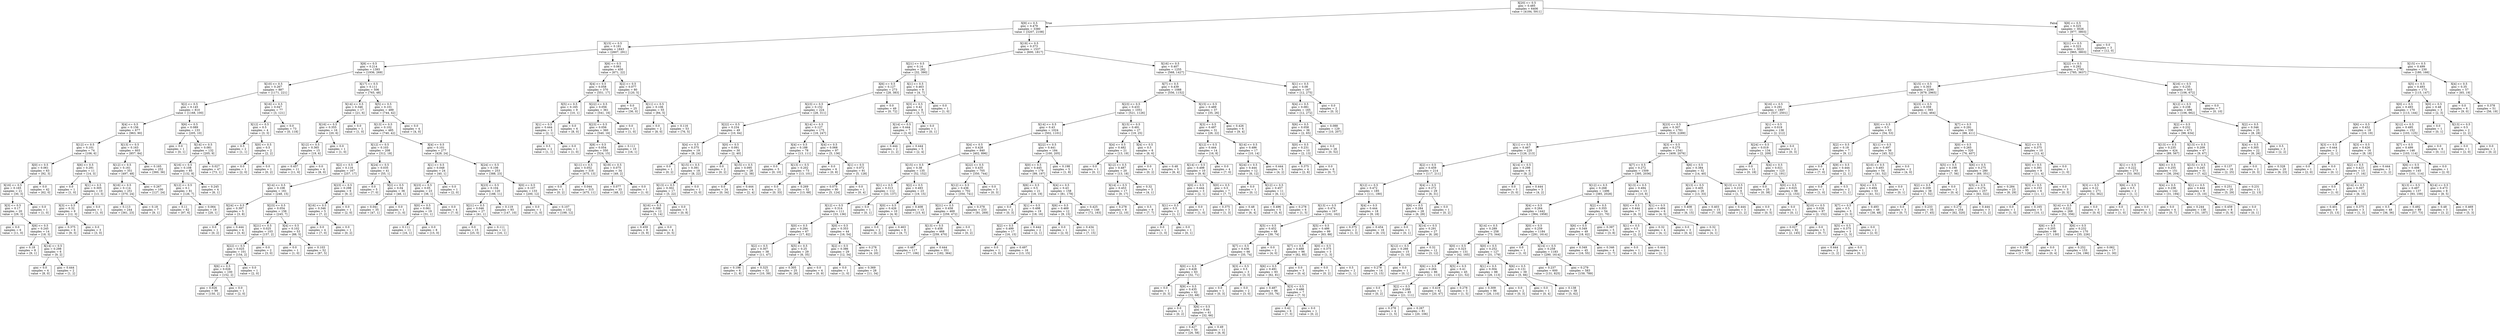 digraph Tree {
node [shape=box] ;
0 [label="X[20] <= 0.5\ngini = 0.485\nsamples = 6406\nvalue = [4184, 5911]"] ;
1 [label="X[9] <= 0.5\ngini = 0.479\nsamples = 3380\nvalue = [3207, 2108]"] ;
0 -> 1 [labeldistance=2.5, labelangle=45, headlabel="True"] ;
2 [label="X[15] <= 0.5\ngini = 0.181\nsamples = 1843\nvalue = [2607, 291]"] ;
1 -> 2 ;
3 [label="X[8] <= 0.5\ngini = 0.214\nsamples = 1393\nvalue = [1936, 269]"] ;
2 -> 3 ;
4 [label="X[10] <= 0.5\ngini = 0.267\nsamples = 887\nvalue = [1171, 221]"] ;
3 -> 4 ;
5 [label="X[2] <= 0.5\ngini = 0.145\nsamples = 810\nvalue = [1168, 100]"] ;
4 -> 5 ;
6 [label="X[4] <= 0.5\ngini = 0.156\nsamples = 677\nvalue = [963, 90]"] ;
5 -> 6 ;
7 [label="X[12] <= 0.5\ngini = 0.101\nsamples = 74\nvalue = [106, 6]"] ;
6 -> 7 ;
8 [label="X[0] <= 0.5\ngini = 0.061\nsamples = 63\nvalue = [92, 3]"] ;
7 -> 8 ;
9 [label="X[16] <= 0.5\ngini = 0.165\nsamples = 21\nvalue = [30, 3]"] ;
8 -> 9 ;
10 [label="X[3] <= 0.5\ngini = 0.17\nsamples = 20\nvalue = [29, 3]"] ;
9 -> 10 ;
11 [label="gini = 0.0\nsamples = 6\nvalue = [11, 0]"] ;
10 -> 11 ;
12 [label="X[6] <= 0.5\ngini = 0.245\nsamples = 14\nvalue = [18, 3]"] ;
10 -> 12 ;
13 [label="gini = 0.18\nsamples = 8\nvalue = [9, 1]"] ;
12 -> 13 ;
14 [label="X[14] <= 0.5\ngini = 0.298\nsamples = 6\nvalue = [9, 2]"] ;
12 -> 14 ;
15 [label="gini = 0.0\nsamples = 4\nvalue = [8, 0]"] ;
14 -> 15 ;
16 [label="gini = 0.444\nsamples = 2\nvalue = [1, 2]"] ;
14 -> 16 ;
17 [label="gini = 0.0\nsamples = 1\nvalue = [1, 0]"] ;
9 -> 17 ;
18 [label="gini = 0.0\nsamples = 42\nvalue = [62, 0]"] ;
8 -> 18 ;
19 [label="X[6] <= 0.5\ngini = 0.291\nsamples = 11\nvalue = [14, 3]"] ;
7 -> 19 ;
20 [label="gini = 0.0\nsamples = 1\nvalue = [1, 0]"] ;
19 -> 20 ;
21 [label="X[1] <= 0.5\ngini = 0.305\nsamples = 10\nvalue = [13, 3]"] ;
19 -> 21 ;
22 [label="X[3] <= 0.5\ngini = 0.32\nsamples = 9\nvalue = [12, 3]"] ;
21 -> 22 ;
23 [label="gini = 0.375\nsamples = 6\nvalue = [9, 3]"] ;
22 -> 23 ;
24 [label="gini = 0.0\nsamples = 3\nvalue = [3, 0]"] ;
22 -> 24 ;
25 [label="gini = 0.0\nsamples = 1\nvalue = [1, 0]"] ;
21 -> 25 ;
26 [label="X[13] <= 0.5\ngini = 0.163\nsamples = 603\nvalue = [857, 84]"] ;
6 -> 26 ;
27 [label="X[12] <= 0.5\ngini = 0.161\nsamples = 351\nvalue = [497, 48]"] ;
26 -> 27 ;
28 [label="X[16] <= 0.5\ngini = 0.114\nsamples = 251\nvalue = [370, 24]"] ;
27 -> 28 ;
29 [label="gini = 0.113\nsamples = 244\nvalue = [361, 23]"] ;
28 -> 29 ;
30 [label="gini = 0.18\nsamples = 7\nvalue = [9, 1]"] ;
28 -> 30 ;
31 [label="gini = 0.267\nsamples = 100\nvalue = [127, 24]"] ;
27 -> 31 ;
32 [label="gini = 0.165\nsamples = 252\nvalue = [360, 36]"] ;
26 -> 32 ;
33 [label="X[6] <= 0.5\ngini = 0.089\nsamples = 133\nvalue = [205, 10]"] ;
5 -> 33 ;
34 [label="gini = 0.0\nsamples = 1\nvalue = [0, 1]"] ;
33 -> 34 ;
35 [label="X[14] <= 0.5\ngini = 0.081\nsamples = 132\nvalue = [205, 9]"] ;
33 -> 35 ;
36 [label="X[16] <= 0.5\ngini = 0.108\nsamples = 85\nvalue = [132, 8]"] ;
35 -> 36 ;
37 [label="X[12] <= 0.5\ngini = 0.1\nsamples = 81\nvalue = [126, 7]"] ;
36 -> 37 ;
38 [label="gini = 0.11\nsamples = 62\nvalue = [97, 6]"] ;
37 -> 38 ;
39 [label="gini = 0.064\nsamples = 19\nvalue = [29, 1]"] ;
37 -> 39 ;
40 [label="gini = 0.245\nsamples = 4\nvalue = [6, 1]"] ;
36 -> 40 ;
41 [label="gini = 0.027\nsamples = 47\nvalue = [73, 1]"] ;
35 -> 41 ;
42 [label="X[16] <= 0.5\ngini = 0.047\nsamples = 77\nvalue = [3, 121]"] ;
4 -> 42 ;
43 [label="X[12] <= 0.5\ngini = 0.5\nsamples = 4\nvalue = [3, 3]"] ;
42 -> 43 ;
44 [label="gini = 0.5\nsamples = 2\nvalue = [1, 1]"] ;
43 -> 44 ;
45 [label="X[0] <= 0.5\ngini = 0.5\nsamples = 2\nvalue = [2, 2]"] ;
43 -> 45 ;
46 [label="gini = 0.0\nsamples = 1\nvalue = [2, 0]"] ;
45 -> 46 ;
47 [label="gini = 0.0\nsamples = 1\nvalue = [0, 2]"] ;
45 -> 47 ;
48 [label="gini = 0.0\nsamples = 73\nvalue = [0, 118]"] ;
42 -> 48 ;
49 [label="X[17] <= 0.5\ngini = 0.111\nsamples = 506\nvalue = [765, 48]"] ;
3 -> 49 ;
50 [label="X[14] <= 0.5\ngini = 0.346\nsamples = 17\nvalue = [21, 6]"] ;
49 -> 50 ;
51 [label="X[16] <= 0.5\ngini = 0.355\nsamples = 16\nvalue = [20, 6]"] ;
50 -> 51 ;
52 [label="X[12] <= 0.5\ngini = 0.365\nsamples = 15\nvalue = [19, 6]"] ;
51 -> 52 ;
53 [label="gini = 0.457\nsamples = 11\nvalue = [11, 6]"] ;
52 -> 53 ;
54 [label="gini = 0.0\nsamples = 4\nvalue = [8, 0]"] ;
52 -> 54 ;
55 [label="gini = 0.0\nsamples = 1\nvalue = [1, 0]"] ;
51 -> 55 ;
56 [label="gini = 0.0\nsamples = 1\nvalue = [1, 0]"] ;
50 -> 56 ;
57 [label="X[5] <= 0.5\ngini = 0.101\nsamples = 489\nvalue = [744, 42]"] ;
49 -> 57 ;
58 [label="X[13] <= 0.5\ngini = 0.102\nsamples = 485\nvalue = [740, 42]"] ;
57 -> 58 ;
59 [label="X[12] <= 0.5\ngini = 0.103\nsamples = 208\nvalue = [312, 18]"] ;
58 -> 59 ;
60 [label="X[2] <= 0.5\ngini = 0.116\nsamples = 167\nvalue = [257, 17]"] ;
59 -> 60 ;
61 [label="X[14] <= 0.5\ngini = 0.108\nsamples = 161\nvalue = [248, 15]"] ;
60 -> 61 ;
62 [label="X[24] <= 0.5\ngini = 0.397\nsamples = 5\nvalue = [3, 8]"] ;
61 -> 62 ;
63 [label="gini = 0.0\nsamples = 1\nvalue = [0, 2]"] ;
62 -> 63 ;
64 [label="gini = 0.444\nsamples = 4\nvalue = [3, 6]"] ;
62 -> 64 ;
65 [label="X[23] <= 0.5\ngini = 0.054\nsamples = 156\nvalue = [245, 7]"] ;
61 -> 65 ;
66 [label="X[21] <= 0.5\ngini = 0.025\nsamples = 103\nvalue = [157, 2]"] ;
65 -> 66 ;
67 [label="X[22] <= 0.5\ngini = 0.025\nsamples = 101\nvalue = [154, 2]"] ;
66 -> 67 ;
68 [label="X[6] <= 0.5\ngini = 0.026\nsamples = 100\nvalue = [152, 2]"] ;
67 -> 68 ;
69 [label="gini = 0.026\nsamples = 99\nvalue = [150, 2]"] ;
68 -> 69 ;
70 [label="gini = 0.0\nsamples = 1\nvalue = [2, 0]"] ;
68 -> 70 ;
71 [label="gini = 0.0\nsamples = 1\nvalue = [2, 0]"] ;
67 -> 71 ;
72 [label="gini = 0.0\nsamples = 2\nvalue = [3, 0]"] ;
66 -> 72 ;
73 [label="X[4] <= 0.5\ngini = 0.102\nsamples = 53\nvalue = [88, 5]"] ;
65 -> 73 ;
74 [label="gini = 0.0\nsamples = 1\nvalue = [1, 0]"] ;
73 -> 74 ;
75 [label="gini = 0.103\nsamples = 52\nvalue = [87, 5]"] ;
73 -> 75 ;
76 [label="X[23] <= 0.5\ngini = 0.298\nsamples = 6\nvalue = [9, 2]"] ;
60 -> 76 ;
77 [label="X[16] <= 0.5\ngini = 0.346\nsamples = 5\nvalue = [7, 2]"] ;
76 -> 77 ;
78 [label="gini = 0.0\nsamples = 4\nvalue = [7, 0]"] ;
77 -> 78 ;
79 [label="gini = 0.0\nsamples = 1\nvalue = [0, 2]"] ;
77 -> 79 ;
80 [label="gini = 0.0\nsamples = 1\nvalue = [2, 0]"] ;
76 -> 80 ;
81 [label="X[24] <= 0.5\ngini = 0.035\nsamples = 41\nvalue = [55, 1]"] ;
59 -> 81 ;
82 [label="gini = 0.0\nsamples = 5\nvalue = [7, 0]"] ;
81 -> 82 ;
83 [label="X[2] <= 0.5\ngini = 0.04\nsamples = 36\nvalue = [48, 1]"] ;
81 -> 83 ;
84 [label="gini = 0.041\nsamples = 35\nvalue = [47, 1]"] ;
83 -> 84 ;
85 [label="gini = 0.0\nsamples = 1\nvalue = [1, 0]"] ;
83 -> 85 ;
86 [label="X[4] <= 0.5\ngini = 0.101\nsamples = 277\nvalue = [428, 24]"] ;
58 -> 86 ;
87 [label="X[1] <= 0.5\ngini = 0.048\nsamples = 24\nvalue = [40, 1]"] ;
86 -> 87 ;
88 [label="X[23] <= 0.5\ngini = 0.05\nsamples = 23\nvalue = [38, 1]"] ;
87 -> 88 ;
89 [label="X[0] <= 0.5\ngini = 0.061\nsamples = 19\nvalue = [31, 1]"] ;
88 -> 89 ;
90 [label="gini = 0.111\nsamples = 11\nvalue = [16, 1]"] ;
89 -> 90 ;
91 [label="gini = 0.0\nsamples = 8\nvalue = [15, 0]"] ;
89 -> 91 ;
92 [label="gini = 0.0\nsamples = 4\nvalue = [7, 0]"] ;
88 -> 92 ;
93 [label="gini = 0.0\nsamples = 1\nvalue = [2, 0]"] ;
87 -> 93 ;
94 [label="X[24] <= 0.5\ngini = 0.106\nsamples = 253\nvalue = [388, 23]"] ;
86 -> 94 ;
95 [label="X[23] <= 0.5\ngini = 0.104\nsamples = 120\nvalue = [188, 11]"] ;
94 -> 95 ;
96 [label="X[21] <= 0.5\ngini = 0.046\nsamples = 27\nvalue = [41, 1]"] ;
95 -> 96 ;
97 [label="gini = 0.0\nsamples = 15\nvalue = [25, 0]"] ;
96 -> 97 ;
98 [label="gini = 0.111\nsamples = 12\nvalue = [16, 1]"] ;
96 -> 98 ;
99 [label="gini = 0.119\nsamples = 93\nvalue = [147, 10]"] ;
95 -> 99 ;
100 [label="X[0] <= 0.5\ngini = 0.107\nsamples = 133\nvalue = [200, 12]"] ;
94 -> 100 ;
101 [label="gini = 0.0\nsamples = 1\nvalue = [1, 0]"] ;
100 -> 101 ;
102 [label="gini = 0.107\nsamples = 132\nvalue = [199, 12]"] ;
100 -> 102 ;
103 [label="gini = 0.0\nsamples = 4\nvalue = [4, 0]"] ;
57 -> 103 ;
104 [label="X[6] <= 0.5\ngini = 0.061\nsamples = 450\nvalue = [671, 22]"] ;
2 -> 104 ;
105 [label="X[4] <= 0.5\ngini = 0.058\nsamples = 370\nvalue = [551, 17]"] ;
104 -> 105 ;
106 [label="X[5] <= 0.5\ngini = 0.165\nsamples = 9\nvalue = [10, 1]"] ;
105 -> 106 ;
107 [label="X[1] <= 0.5\ngini = 0.444\nsamples = 3\nvalue = [2, 1]"] ;
106 -> 107 ;
108 [label="gini = 0.5\nsamples = 2\nvalue = [1, 1]"] ;
107 -> 108 ;
109 [label="gini = 0.0\nsamples = 1\nvalue = [1, 0]"] ;
107 -> 109 ;
110 [label="gini = 0.0\nsamples = 6\nvalue = [8, 0]"] ;
106 -> 110 ;
111 [label="X[22] <= 0.5\ngini = 0.056\nsamples = 361\nvalue = [541, 16]"] ;
105 -> 111 ;
112 [label="X[23] <= 0.5\ngini = 0.056\nsamples = 360\nvalue = [540, 16]"] ;
111 -> 112 ;
113 [label="X[8] <= 0.5\ngini = 0.054\nsamples = 350\nvalue = [524, 15]"] ;
112 -> 113 ;
114 [label="X[11] <= 0.5\ngini = 0.052\nsamples = 316\nvalue = [475, 13]"] ;
113 -> 114 ;
115 [label="gini = 0.0\nsamples = 1\nvalue = [0, 2]"] ;
114 -> 115 ;
116 [label="gini = 0.044\nsamples = 315\nvalue = [475, 11]"] ;
114 -> 116 ;
117 [label="X[19] <= 0.5\ngini = 0.075\nsamples = 34\nvalue = [49, 2]"] ;
113 -> 117 ;
118 [label="gini = 0.077\nsamples = 33\nvalue = [48, 2]"] ;
117 -> 118 ;
119 [label="gini = 0.0\nsamples = 1\nvalue = [1, 0]"] ;
117 -> 119 ;
120 [label="gini = 0.111\nsamples = 10\nvalue = [16, 1]"] ;
112 -> 120 ;
121 [label="gini = 0.0\nsamples = 1\nvalue = [1, 0]"] ;
111 -> 121 ;
122 [label="X[2] <= 0.5\ngini = 0.077\nsamples = 80\nvalue = [120, 5]"] ;
104 -> 122 ;
123 [label="gini = 0.0\nsamples = 25\nvalue = [36, 0]"] ;
122 -> 123 ;
124 [label="X[11] <= 0.5\ngini = 0.106\nsamples = 55\nvalue = [84, 5]"] ;
122 -> 124 ;
125 [label="gini = 0.0\nsamples = 2\nvalue = [8, 0]"] ;
124 -> 125 ;
126 [label="gini = 0.116\nsamples = 53\nvalue = [76, 5]"] ;
124 -> 126 ;
127 [label="X[19] <= 0.5\ngini = 0.373\nsamples = 1537\nvalue = [600, 1817]"] ;
1 -> 127 ;
128 [label="X[21] <= 0.5\ngini = 0.14\nsamples = 282\nvalue = [32, 390]"] ;
127 -> 128 ;
129 [label="X[6] <= 0.5\ngini = 0.127\nsamples = 273\nvalue = [28, 383]"] ;
128 -> 129 ;
130 [label="X[23] <= 0.5\ngini = 0.152\nsamples = 224\nvalue = [28, 311]"] ;
129 -> 130 ;
131 [label="X[22] <= 0.5\ngini = 0.234\nsamples = 49\nvalue = [10, 64]"] ;
130 -> 131 ;
132 [label="X[4] <= 0.5\ngini = 0.375\nsamples = 19\nvalue = [8, 24]"] ;
131 -> 132 ;
133 [label="gini = 0.0\nsamples = 1\nvalue = [0, 2]"] ;
132 -> 133 ;
134 [label="X[15] <= 0.5\ngini = 0.391\nsamples = 18\nvalue = [8, 22]"] ;
132 -> 134 ;
135 [label="X[13] <= 0.5\ngini = 0.302\nsamples = 17\nvalue = [5, 22]"] ;
134 -> 135 ;
136 [label="X[16] <= 0.5\ngini = 0.388\nsamples = 12\nvalue = [5, 14]"] ;
135 -> 136 ;
137 [label="gini = 0.459\nsamples = 8\nvalue = [5, 9]"] ;
136 -> 137 ;
138 [label="gini = 0.0\nsamples = 4\nvalue = [0, 5]"] ;
136 -> 138 ;
139 [label="gini = 0.0\nsamples = 5\nvalue = [0, 8]"] ;
135 -> 139 ;
140 [label="gini = 0.0\nsamples = 1\nvalue = [3, 0]"] ;
134 -> 140 ;
141 [label="X[0] <= 0.5\ngini = 0.091\nsamples = 30\nvalue = [2, 40]"] ;
131 -> 141 ;
142 [label="gini = 0.0\nsamples = 2\nvalue = [0, 2]"] ;
141 -> 142 ;
143 [label="X[15] <= 0.5\ngini = 0.095\nsamples = 28\nvalue = [2, 38]"] ;
141 -> 143 ;
144 [label="gini = 0.0\nsamples = 24\nvalue = [0, 34]"] ;
143 -> 144 ;
145 [label="gini = 0.444\nsamples = 4\nvalue = [2, 4]"] ;
143 -> 145 ;
146 [label="X[14] <= 0.5\ngini = 0.127\nsamples = 175\nvalue = [18, 247]"] ;
130 -> 146 ;
147 [label="X[4] <= 0.5\ngini = 0.188\nsamples = 78\nvalue = [13, 111]"] ;
146 -> 147 ;
148 [label="gini = 0.0\nsamples = 5\nvalue = [0, 10]"] ;
147 -> 148 ;
149 [label="X[13] <= 0.5\ngini = 0.202\nsamples = 73\nvalue = [13, 101]"] ;
147 -> 149 ;
150 [label="gini = 0.0\nsamples = 21\nvalue = [0, 33]"] ;
149 -> 150 ;
151 [label="gini = 0.269\nsamples = 52\nvalue = [13, 68]"] ;
149 -> 151 ;
152 [label="X[4] <= 0.5\ngini = 0.068\nsamples = 97\nvalue = [5, 136]"] ;
146 -> 152 ;
153 [label="gini = 0.0\nsamples = 6\nvalue = [0, 8]"] ;
152 -> 153 ;
154 [label="X[1] <= 0.5\ngini = 0.072\nsamples = 91\nvalue = [5, 128]"] ;
152 -> 154 ;
155 [label="gini = 0.075\nsamples = 90\nvalue = [5, 124]"] ;
154 -> 155 ;
156 [label="gini = 0.0\nsamples = 1\nvalue = [0, 4]"] ;
154 -> 156 ;
157 [label="gini = 0.0\nsamples = 49\nvalue = [0, 72]"] ;
129 -> 157 ;
158 [label="X[1] <= 0.5\ngini = 0.463\nsamples = 9\nvalue = [4, 7]"] ;
128 -> 158 ;
159 [label="X[3] <= 0.5\ngini = 0.42\nsamples = 8\nvalue = [3, 7]"] ;
158 -> 159 ;
160 [label="X[14] <= 0.5\ngini = 0.444\nsamples = 7\nvalue = [3, 6]"] ;
159 -> 160 ;
161 [label="gini = 0.444\nsamples = 2\nvalue = [1, 2]"] ;
160 -> 161 ;
162 [label="gini = 0.444\nsamples = 5\nvalue = [2, 4]"] ;
160 -> 162 ;
163 [label="gini = 0.0\nsamples = 1\nvalue = [0, 1]"] ;
159 -> 163 ;
164 [label="gini = 0.0\nsamples = 1\nvalue = [1, 0]"] ;
158 -> 164 ;
165 [label="X[16] <= 0.5\ngini = 0.407\nsamples = 1255\nvalue = [568, 1427]"] ;
127 -> 165 ;
166 [label="X[7] <= 0.5\ngini = 0.439\nsamples = 1088\nvalue = [556, 1152]"] ;
165 -> 166 ;
167 [label="X[23] <= 0.5\ngini = 0.433\nsamples = 1051\nvalue = [521, 1126]"] ;
166 -> 167 ;
168 [label="X[14] <= 0.5\ngini = 0.43\nsamples = 1024\nvalue = [502, 1101]"] ;
167 -> 168 ;
169 [label="X[4] <= 0.5\ngini = 0.428\nsamples = 840\nvalue = [402, 896]"] ;
168 -> 169 ;
170 [label="X[15] <= 0.5\ngini = 0.38\nsamples = 135\nvalue = [52, 152]"] ;
169 -> 170 ;
171 [label="X[1] <= 0.5\ngini = 0.313\nsamples = 112\nvalue = [33, 137]"] ;
170 -> 171 ;
172 [label="X[12] <= 0.5\ngini = 0.314\nsamples = 111\nvalue = [33, 136]"] ;
171 -> 172 ;
173 [label="X[0] <= 0.5\ngini = 0.284\nsamples = 67\nvalue = [17, 82]"] ;
172 -> 173 ;
174 [label="X[2] <= 0.5\ngini = 0.307\nsamples = 38\nvalue = [11, 47]"] ;
173 -> 174 ;
175 [label="gini = 0.198\nsamples = 6\nvalue = [1, 8]"] ;
174 -> 175 ;
176 [label="gini = 0.325\nsamples = 32\nvalue = [10, 39]"] ;
174 -> 176 ;
177 [label="X[5] <= 0.5\ngini = 0.25\nsamples = 29\nvalue = [6, 35]"] ;
173 -> 177 ;
178 [label="gini = 0.305\nsamples = 25\nvalue = [6, 26]"] ;
177 -> 178 ;
179 [label="gini = 0.0\nsamples = 4\nvalue = [0, 9]"] ;
177 -> 179 ;
180 [label="X[0] <= 0.5\ngini = 0.353\nsamples = 44\nvalue = [16, 54]"] ;
172 -> 180 ;
181 [label="X[2] <= 0.5\ngini = 0.386\nsamples = 29\nvalue = [12, 34]"] ;
180 -> 181 ;
182 [label="gini = 0.0\nsamples = 1\nvalue = [1, 0]"] ;
181 -> 182 ;
183 [label="gini = 0.369\nsamples = 28\nvalue = [11, 34]"] ;
181 -> 183 ;
184 [label="gini = 0.278\nsamples = 15\nvalue = [4, 20]"] ;
180 -> 184 ;
185 [label="gini = 0.0\nsamples = 1\nvalue = [0, 1]"] ;
171 -> 185 ;
186 [label="X[2] <= 0.5\ngini = 0.493\nsamples = 23\nvalue = [19, 15]"] ;
170 -> 186 ;
187 [label="X[0] <= 0.5\ngini = 0.426\nsamples = 10\nvalue = [4, 9]"] ;
186 -> 187 ;
188 [label="gini = 0.0\nsamples = 2\nvalue = [0, 2]"] ;
187 -> 188 ;
189 [label="gini = 0.463\nsamples = 8\nvalue = [4, 7]"] ;
187 -> 189 ;
190 [label="gini = 0.408\nsamples = 13\nvalue = [15, 6]"] ;
186 -> 190 ;
191 [label="X[22] <= 0.5\ngini = 0.435\nsamples = 705\nvalue = [350, 744]"] ;
169 -> 191 ;
192 [label="X[12] <= 0.5\ngini = 0.436\nsamples = 702\nvalue = [350, 741]"] ;
191 -> 192 ;
193 [label="X[21] <= 0.5\ngini = 0.458\nsamples = 469\nvalue = [259, 472]"] ;
192 -> 193 ;
194 [label="X[13] <= 0.5\ngini = 0.458\nsamples = 468\nvalue = [259, 470]"] ;
193 -> 194 ;
195 [label="gini = 0.487\nsamples = 117\nvalue = [77, 106]"] ;
194 -> 195 ;
196 [label="gini = 0.444\nsamples = 351\nvalue = [182, 364]"] ;
194 -> 196 ;
197 [label="gini = 0.0\nsamples = 1\nvalue = [0, 2]"] ;
193 -> 197 ;
198 [label="gini = 0.378\nsamples = 233\nvalue = [91, 269]"] ;
192 -> 198 ;
199 [label="gini = 0.0\nsamples = 3\nvalue = [0, 3]"] ;
191 -> 199 ;
200 [label="X[22] <= 0.5\ngini = 0.441\nsamples = 184\nvalue = [100, 205]"] ;
168 -> 200 ;
201 [label="X[0] <= 0.5\ngini = 0.445\nsamples = 179\nvalue = [99, 197]"] ;
200 -> 201 ;
202 [label="X[6] <= 0.5\ngini = 0.5\nsamples = 21\nvalue = [18, 19]"] ;
201 -> 202 ;
203 [label="gini = 0.0\nsamples = 2\nvalue = [0, 3]"] ;
202 -> 203 ;
204 [label="X[1] <= 0.5\ngini = 0.498\nsamples = 19\nvalue = [18, 16]"] ;
202 -> 204 ;
205 [label="X[2] <= 0.5\ngini = 0.499\nsamples = 17\nvalue = [16, 15]"] ;
204 -> 205 ;
206 [label="gini = 0.0\nsamples = 1\nvalue = [3, 0]"] ;
205 -> 206 ;
207 [label="gini = 0.497\nsamples = 16\nvalue = [13, 15]"] ;
205 -> 207 ;
208 [label="gini = 0.444\nsamples = 2\nvalue = [2, 1]"] ;
204 -> 208 ;
209 [label="X[4] <= 0.5\ngini = 0.43\nsamples = 158\nvalue = [81, 178]"] ;
201 -> 209 ;
210 [label="X[6] <= 0.5\ngini = 0.469\nsamples = 12\nvalue = [9, 15]"] ;
209 -> 210 ;
211 [label="gini = 0.0\nsamples = 1\nvalue = [2, 0]"] ;
210 -> 211 ;
212 [label="gini = 0.434\nsamples = 11\nvalue = [7, 15]"] ;
210 -> 212 ;
213 [label="gini = 0.425\nsamples = 146\nvalue = [72, 163]"] ;
209 -> 213 ;
214 [label="gini = 0.198\nsamples = 5\nvalue = [1, 8]"] ;
200 -> 214 ;
215 [label="X[15] <= 0.5\ngini = 0.491\nsamples = 27\nvalue = [19, 25]"] ;
167 -> 215 ;
216 [label="X[4] <= 0.5\ngini = 0.482\nsamples = 21\nvalue = [13, 19]"] ;
215 -> 216 ;
217 [label="gini = 0.0\nsamples = 1\nvalue = [0, 1]"] ;
216 -> 217 ;
218 [label="X[12] <= 0.5\ngini = 0.487\nsamples = 20\nvalue = [13, 18]"] ;
216 -> 218 ;
219 [label="X[14] <= 0.5\ngini = 0.453\nsamples = 17\nvalue = [9, 17]"] ;
218 -> 219 ;
220 [label="gini = 0.278\nsamples = 8\nvalue = [2, 10]"] ;
219 -> 220 ;
221 [label="gini = 0.5\nsamples = 9\nvalue = [7, 7]"] ;
219 -> 221 ;
222 [label="gini = 0.32\nsamples = 3\nvalue = [4, 1]"] ;
218 -> 222 ;
223 [label="X[4] <= 0.5\ngini = 0.5\nsamples = 6\nvalue = [6, 6]"] ;
215 -> 223 ;
224 [label="gini = 0.0\nsamples = 1\nvalue = [0, 2]"] ;
223 -> 224 ;
225 [label="gini = 0.48\nsamples = 5\nvalue = [6, 4]"] ;
223 -> 225 ;
226 [label="X[15] <= 0.5\ngini = 0.489\nsamples = 37\nvalue = [35, 26]"] ;
166 -> 226 ;
227 [label="X[3] <= 0.5\ngini = 0.497\nsamples = 31\nvalue = [26, 22]"] ;
226 -> 227 ;
228 [label="X[12] <= 0.5\ngini = 0.444\nsamples = 14\nvalue = [16, 8]"] ;
227 -> 228 ;
229 [label="X[14] <= 0.5\ngini = 0.498\nsamples = 10\nvalue = [9, 8]"] ;
228 -> 229 ;
230 [label="X[0] <= 0.5\ngini = 0.444\nsamples = 3\nvalue = [2, 1]"] ;
229 -> 230 ;
231 [label="X[1] <= 0.5\ngini = 0.5\nsamples = 2\nvalue = [1, 1]"] ;
230 -> 231 ;
232 [label="gini = 0.0\nsamples = 1\nvalue = [1, 0]"] ;
231 -> 232 ;
233 [label="gini = 0.0\nsamples = 1\nvalue = [0, 1]"] ;
231 -> 233 ;
234 [label="gini = 0.0\nsamples = 1\nvalue = [1, 0]"] ;
230 -> 234 ;
235 [label="X[0] <= 0.5\ngini = 0.5\nsamples = 7\nvalue = [7, 7]"] ;
229 -> 235 ;
236 [label="gini = 0.375\nsamples = 3\nvalue = [1, 3]"] ;
235 -> 236 ;
237 [label="gini = 0.48\nsamples = 4\nvalue = [6, 4]"] ;
235 -> 237 ;
238 [label="gini = 0.0\nsamples = 4\nvalue = [7, 0]"] ;
228 -> 238 ;
239 [label="X[14] <= 0.5\ngini = 0.486\nsamples = 17\nvalue = [10, 14]"] ;
227 -> 239 ;
240 [label="X[24] <= 0.5\ngini = 0.444\nsamples = 12\nvalue = [6, 12]"] ;
239 -> 240 ;
241 [label="gini = 0.0\nsamples = 1\nvalue = [0, 1]"] ;
240 -> 241 ;
242 [label="X[12] <= 0.5\ngini = 0.457\nsamples = 11\nvalue = [6, 11]"] ;
240 -> 242 ;
243 [label="gini = 0.496\nsamples = 5\nvalue = [5, 6]"] ;
242 -> 243 ;
244 [label="gini = 0.278\nsamples = 6\nvalue = [1, 5]"] ;
242 -> 244 ;
245 [label="gini = 0.444\nsamples = 5\nvalue = [4, 2]"] ;
239 -> 245 ;
246 [label="gini = 0.426\nsamples = 6\nvalue = [9, 4]"] ;
226 -> 246 ;
247 [label="X[1] <= 0.5\ngini = 0.08\nsamples = 167\nvalue = [12, 275]"] ;
165 -> 247 ;
248 [label="X[4] <= 0.5\ngini = 0.081\nsamples = 165\nvalue = [12, 272]"] ;
247 -> 248 ;
249 [label="X[6] <= 0.5\ngini = 0.058\nsamples = 36\nvalue = [2, 65]"] ;
248 -> 249 ;
250 [label="X[0] <= 0.5\ngini = 0.231\nsamples = 10\nvalue = [2, 13]"] ;
249 -> 250 ;
251 [label="gini = 0.375\nsamples = 4\nvalue = [2, 6]"] ;
250 -> 251 ;
252 [label="gini = 0.0\nsamples = 6\nvalue = [0, 7]"] ;
250 -> 252 ;
253 [label="gini = 0.0\nsamples = 26\nvalue = [0, 52]"] ;
249 -> 253 ;
254 [label="gini = 0.088\nsamples = 129\nvalue = [10, 207]"] ;
248 -> 254 ;
255 [label="gini = 0.0\nsamples = 2\nvalue = [0, 3]"] ;
247 -> 255 ;
256 [label="X[8] <= 0.5\ngini = 0.325\nsamples = 3026\nvalue = [977, 3803]"] ;
0 -> 256 [labeldistance=2.5, labelangle=-45, headlabel="False"] ;
257 [label="X[21] <= 0.5\ngini = 0.323\nsamples = 3023\nvalue = [965, 3803]"] ;
256 -> 257 ;
258 [label="X[22] <= 0.5\ngini = 0.292\nsamples = 2793\nvalue = [785, 3637]"] ;
257 -> 258 ;
259 [label="X[15] <= 0.5\ngini = 0.303\nsamples = 2290\nvalue = [679, 2965]"] ;
258 -> 259 ;
260 [label="X[16] <= 0.5\ngini = 0.291\nsamples = 1897\nvalue = [537, 2501]"] ;
259 -> 260 ;
261 [label="X[23] <= 0.5\ngini = 0.307\nsamples = 1761\nvalue = [535, 2289]"] ;
260 -> 261 ;
262 [label="X[11] <= 0.5\ngini = 0.467\nsamples = 220\nvalue = [126, 213]"] ;
261 -> 262 ;
263 [label="X[2] <= 0.5\ngini = 0.459\nsamples = 214\nvalue = [117, 211]"] ;
262 -> 263 ;
264 [label="X[12] <= 0.5\ngini = 0.472\nsamples = 185\nvalue = [111, 180]"] ;
263 -> 264 ;
265 [label="X[13] <= 0.5\ngini = 0.474\nsamples = 167\nvalue = [102, 162]"] ;
264 -> 265 ;
266 [label="X[5] <= 0.5\ngini = 0.452\nsamples = 68\nvalue = [39, 74]"] ;
265 -> 266 ;
267 [label="X[7] <= 0.5\ngini = 0.436\nsamples = 66\nvalue = [35, 74]"] ;
266 -> 267 ;
268 [label="X[0] <= 0.5\ngini = 0.428\nsamples = 63\nvalue = [32, 71]"] ;
267 -> 268 ;
269 [label="gini = 0.0\nsamples = 1\nvalue = [0, 3]"] ;
268 -> 269 ;
270 [label="X[9] <= 0.5\ngini = 0.435\nsamples = 62\nvalue = [32, 68]"] ;
268 -> 270 ;
271 [label="gini = 0.0\nsamples = 1\nvalue = [0, 2]"] ;
270 -> 271 ;
272 [label="X[6] <= 0.5\ngini = 0.44\nsamples = 61\nvalue = [32, 66]"] ;
270 -> 272 ;
273 [label="gini = 0.427\nsamples = 50\nvalue = [26, 58]"] ;
272 -> 273 ;
274 [label="gini = 0.49\nsamples = 11\nvalue = [6, 8]"] ;
272 -> 274 ;
275 [label="X[3] <= 0.5\ngini = 0.5\nsamples = 3\nvalue = [3, 3]"] ;
267 -> 275 ;
276 [label="gini = 0.0\nsamples = 1\nvalue = [0, 3]"] ;
275 -> 276 ;
277 [label="gini = 0.0\nsamples = 2\nvalue = [3, 0]"] ;
275 -> 277 ;
278 [label="gini = 0.0\nsamples = 2\nvalue = [4, 0]"] ;
266 -> 278 ;
279 [label="X[5] <= 0.5\ngini = 0.486\nsamples = 99\nvalue = [63, 88]"] ;
265 -> 279 ;
280 [label="X[7] <= 0.5\ngini = 0.488\nsamples = 96\nvalue = [62, 85]"] ;
279 -> 280 ;
281 [label="X[6] <= 0.5\ngini = 0.491\nsamples = 93\nvalue = [62, 81]"] ;
280 -> 281 ;
282 [label="gini = 0.487\nsamples = 86\nvalue = [55, 76]"] ;
281 -> 282 ;
283 [label="X[3] <= 0.5\ngini = 0.486\nsamples = 7\nvalue = [7, 5]"] ;
281 -> 283 ;
284 [label="gini = 0.42\nsamples = 6\nvalue = [7, 3]"] ;
283 -> 284 ;
285 [label="gini = 0.0\nsamples = 1\nvalue = [0, 2]"] ;
283 -> 285 ;
286 [label="gini = 0.0\nsamples = 3\nvalue = [0, 4]"] ;
280 -> 286 ;
287 [label="X[0] <= 0.5\ngini = 0.375\nsamples = 3\nvalue = [1, 3]"] ;
279 -> 287 ;
288 [label="gini = 0.0\nsamples = 1\nvalue = [0, 2]"] ;
287 -> 288 ;
289 [label="gini = 0.5\nsamples = 2\nvalue = [1, 1]"] ;
287 -> 289 ;
290 [label="X[4] <= 0.5\ngini = 0.444\nsamples = 18\nvalue = [9, 18]"] ;
264 -> 290 ;
291 [label="gini = 0.375\nsamples = 2\nvalue = [1, 3]"] ;
290 -> 291 ;
292 [label="gini = 0.454\nsamples = 16\nvalue = [8, 15]"] ;
290 -> 292 ;
293 [label="X[4] <= 0.5\ngini = 0.272\nsamples = 29\nvalue = [6, 31]"] ;
263 -> 293 ;
294 [label="X[6] <= 0.5\ngini = 0.284\nsamples = 28\nvalue = [6, 29]"] ;
293 -> 294 ;
295 [label="gini = 0.0\nsamples = 1\nvalue = [0, 1]"] ;
294 -> 295 ;
296 [label="X[14] <= 0.5\ngini = 0.291\nsamples = 27\nvalue = [6, 28]"] ;
294 -> 296 ;
297 [label="X[12] <= 0.5\ngini = 0.266\nsamples = 15\nvalue = [3, 16]"] ;
296 -> 297 ;
298 [label="gini = 0.278\nsamples = 14\nvalue = [3, 15]"] ;
297 -> 298 ;
299 [label="gini = 0.0\nsamples = 1\nvalue = [0, 1]"] ;
297 -> 299 ;
300 [label="gini = 0.32\nsamples = 12\nvalue = [3, 12]"] ;
296 -> 300 ;
301 [label="gini = 0.0\nsamples = 1\nvalue = [0, 2]"] ;
293 -> 301 ;
302 [label="X[14] <= 0.5\ngini = 0.298\nsamples = 6\nvalue = [9, 2]"] ;
262 -> 302 ;
303 [label="gini = 0.0\nsamples = 3\nvalue = [5, 0]"] ;
302 -> 303 ;
304 [label="gini = 0.444\nsamples = 3\nvalue = [4, 2]"] ;
302 -> 304 ;
305 [label="X[3] <= 0.5\ngini = 0.275\nsamples = 1541\nvalue = [409, 2076]"] ;
261 -> 305 ;
306 [label="X[7] <= 0.5\ngini = 0.272\nsamples = 1509\nvalue = [395, 2036]"] ;
305 -> 306 ;
307 [label="X[12] <= 0.5\ngini = 0.268\nsamples = 1496\nvalue = [385, 2028]"] ;
306 -> 307 ;
308 [label="X[4] <= 0.5\ngini = 0.264\nsamples = 1442\nvalue = [364, 1958]"] ;
307 -> 308 ;
309 [label="X[14] <= 0.5\ngini = 0.289\nsamples = 258\nvalue = [73, 344]"] ;
308 -> 309 ;
310 [label="X[0] <= 0.5\ngini = 0.323\nsamples = 131\nvalue = [42, 165]"] ;
309 -> 310 ;
311 [label="X[6] <= 0.5\ngini = 0.264\nsamples = 86\nvalue = [21, 113]"] ;
310 -> 311 ;
312 [label="gini = 0.0\nsamples = 1\nvalue = [0, 2]"] ;
311 -> 312 ;
313 [label="X[2] <= 0.5\ngini = 0.268\nsamples = 85\nvalue = [21, 111]"] ;
311 -> 313 ;
314 [label="gini = 0.278\nsamples = 4\nvalue = [1, 5]"] ;
313 -> 314 ;
315 [label="gini = 0.267\nsamples = 81\nvalue = [20, 106]"] ;
313 -> 315 ;
316 [label="X[5] <= 0.5\ngini = 0.41\nsamples = 45\nvalue = [21, 52]"] ;
310 -> 316 ;
317 [label="gini = 0.419\nsamples = 42\nvalue = [20, 47]"] ;
316 -> 317 ;
318 [label="gini = 0.278\nsamples = 3\nvalue = [1, 5]"] ;
316 -> 318 ;
319 [label="X[0] <= 0.5\ngini = 0.252\nsamples = 127\nvalue = [31, 179]"] ;
309 -> 319 ;
320 [label="X[1] <= 0.5\ngini = 0.304\nsamples = 88\nvalue = [26, 113]"] ;
319 -> 320 ;
321 [label="gini = 0.309\nsamples = 86\nvalue = [26, 110]"] ;
320 -> 321 ;
322 [label="gini = 0.0\nsamples = 2\nvalue = [0, 3]"] ;
320 -> 322 ;
323 [label="X[6] <= 0.5\ngini = 0.131\nsamples = 39\nvalue = [5, 66]"] ;
319 -> 323 ;
324 [label="gini = 0.0\nsamples = 1\nvalue = [0, 4]"] ;
323 -> 324 ;
325 [label="gini = 0.138\nsamples = 38\nvalue = [5, 62]"] ;
323 -> 325 ;
326 [label="X[0] <= 0.5\ngini = 0.259\nsamples = 1184\nvalue = [291, 1614]"] ;
308 -> 326 ;
327 [label="gini = 0.0\nsamples = 1\nvalue = [1, 0]"] ;
326 -> 327 ;
328 [label="X[14] <= 0.5\ngini = 0.258\nsamples = 1183\nvalue = [290, 1614]"] ;
326 -> 328 ;
329 [label="gini = 0.237\nsamples = 600\nvalue = [131, 825]"] ;
328 -> 329 ;
330 [label="gini = 0.279\nsamples = 583\nvalue = [159, 789]"] ;
328 -> 330 ;
331 [label="X[2] <= 0.5\ngini = 0.355\nsamples = 54\nvalue = [21, 70]"] ;
307 -> 331 ;
332 [label="X[6] <= 0.5\ngini = 0.349\nsamples = 49\nvalue = [18, 62]"] ;
331 -> 332 ;
333 [label="gini = 0.349\nsamples = 45\nvalue = [16, 55]"] ;
332 -> 333 ;
334 [label="gini = 0.346\nsamples = 4\nvalue = [2, 7]"] ;
332 -> 334 ;
335 [label="gini = 0.397\nsamples = 5\nvalue = [3, 8]"] ;
331 -> 335 ;
336 [label="X[13] <= 0.5\ngini = 0.494\nsamples = 13\nvalue = [10, 8]"] ;
306 -> 336 ;
337 [label="X[0] <= 0.5\ngini = 0.444\nsamples = 7\nvalue = [6, 3]"] ;
336 -> 337 ;
338 [label="X[1] <= 0.5\ngini = 0.5\nsamples = 3\nvalue = [2, 2]"] ;
337 -> 338 ;
339 [label="gini = 0.0\nsamples = 1\nvalue = [0, 1]"] ;
338 -> 339 ;
340 [label="gini = 0.444\nsamples = 2\nvalue = [2, 1]"] ;
338 -> 340 ;
341 [label="gini = 0.32\nsamples = 4\nvalue = [4, 1]"] ;
337 -> 341 ;
342 [label="X[1] <= 0.5\ngini = 0.494\nsamples = 6\nvalue = [4, 5]"] ;
336 -> 342 ;
343 [label="gini = 0.0\nsamples = 3\nvalue = [0, 4]"] ;
342 -> 343 ;
344 [label="gini = 0.32\nsamples = 3\nvalue = [4, 1]"] ;
342 -> 344 ;
345 [label="X[6] <= 0.5\ngini = 0.384\nsamples = 32\nvalue = [14, 40]"] ;
305 -> 345 ;
346 [label="X[13] <= 0.5\ngini = 0.405\nsamples = 26\nvalue = [13, 33]"] ;
345 -> 346 ;
347 [label="gini = 0.408\nsamples = 11\nvalue = [6, 15]"] ;
346 -> 347 ;
348 [label="gini = 0.403\nsamples = 15\nvalue = [7, 18]"] ;
346 -> 348 ;
349 [label="X[13] <= 0.5\ngini = 0.219\nsamples = 6\nvalue = [1, 7]"] ;
345 -> 349 ;
350 [label="gini = 0.444\nsamples = 3\nvalue = [1, 2]"] ;
349 -> 350 ;
351 [label="gini = 0.0\nsamples = 3\nvalue = [0, 5]"] ;
349 -> 351 ;
352 [label="X[1] <= 0.5\ngini = 0.019\nsamples = 136\nvalue = [2, 212]"] ;
260 -> 352 ;
353 [label="X[24] <= 0.5\ngini = 0.019\nsamples = 134\nvalue = [2, 209]"] ;
352 -> 353 ;
354 [label="gini = 0.0\nsamples = 11\nvalue = [0, 18]"] ;
353 -> 354 ;
355 [label="X[4] <= 0.5\ngini = 0.021\nsamples = 123\nvalue = [2, 191]"] ;
353 -> 355 ;
356 [label="gini = 0.0\nsamples = 25\nvalue = [0, 38]"] ;
355 -> 356 ;
357 [label="X[0] <= 0.5\ngini = 0.025\nsamples = 98\nvalue = [2, 153]"] ;
355 -> 357 ;
358 [label="gini = 0.0\nsamples = 1\nvalue = [0, 1]"] ;
357 -> 358 ;
359 [label="X[10] <= 0.5\ngini = 0.026\nsamples = 97\nvalue = [2, 152]"] ;
357 -> 359 ;
360 [label="gini = 0.027\nsamples = 92\nvalue = [2, 145]"] ;
359 -> 360 ;
361 [label="gini = 0.0\nsamples = 5\nvalue = [0, 7]"] ;
359 -> 361 ;
362 [label="gini = 0.0\nsamples = 2\nvalue = [0, 3]"] ;
352 -> 362 ;
363 [label="X[23] <= 0.5\ngini = 0.359\nsamples = 393\nvalue = [142, 464]"] ;
259 -> 363 ;
364 [label="X[0] <= 0.5\ngini = 0.5\nsamples = 63\nvalue = [54, 53]"] ;
363 -> 364 ;
365 [label="X[2] <= 0.5\ngini = 0.18\nsamples = 7\nvalue = [9, 1]"] ;
364 -> 365 ;
366 [label="gini = 0.0\nsamples = 4\nvalue = [7, 0]"] ;
365 -> 366 ;
367 [label="X[9] <= 0.5\ngini = 0.444\nsamples = 3\nvalue = [2, 1]"] ;
365 -> 367 ;
368 [label="gini = 0.0\nsamples = 1\nvalue = [1, 0]"] ;
367 -> 368 ;
369 [label="gini = 0.5\nsamples = 2\nvalue = [1, 1]"] ;
367 -> 369 ;
370 [label="X[11] <= 0.5\ngini = 0.497\nsamples = 56\nvalue = [45, 52]"] ;
364 -> 370 ;
371 [label="X[10] <= 0.5\ngini = 0.493\nsamples = 54\nvalue = [41, 52]"] ;
370 -> 371 ;
372 [label="X[4] <= 0.5\ngini = 0.494\nsamples = 53\nvalue = [41, 51]"] ;
371 -> 372 ;
373 [label="X[7] <= 0.5\ngini = 0.5\nsamples = 5\nvalue = [3, 3]"] ;
372 -> 373 ;
374 [label="X[5] <= 0.5\ngini = 0.375\nsamples = 3\nvalue = [1, 3]"] ;
373 -> 374 ;
375 [label="gini = 0.444\nsamples = 2\nvalue = [1, 2]"] ;
374 -> 375 ;
376 [label="gini = 0.0\nsamples = 1\nvalue = [0, 1]"] ;
374 -> 376 ;
377 [label="gini = 0.0\nsamples = 2\nvalue = [2, 0]"] ;
373 -> 377 ;
378 [label="gini = 0.493\nsamples = 48\nvalue = [38, 48]"] ;
372 -> 378 ;
379 [label="gini = 0.0\nsamples = 1\nvalue = [0, 1]"] ;
371 -> 379 ;
380 [label="gini = 0.0\nsamples = 2\nvalue = [4, 0]"] ;
370 -> 380 ;
381 [label="X[7] <= 0.5\ngini = 0.291\nsamples = 330\nvalue = [88, 411]"] ;
363 -> 381 ;
382 [label="X[0] <= 0.5\ngini = 0.265\nsamples = 320\nvalue = [76, 407]"] ;
381 -> 382 ;
383 [label="X[5] <= 0.5\ngini = 0.198\nsamples = 40\nvalue = [7, 56]"] ;
382 -> 383 ;
384 [label="X[2] <= 0.5\ngini = 0.209\nsamples = 38\nvalue = [7, 52]"] ;
383 -> 384 ;
385 [label="gini = 0.0\nsamples = 3\nvalue = [0, 7]"] ;
384 -> 385 ;
386 [label="gini = 0.233\nsamples = 35\nvalue = [7, 45]"] ;
384 -> 386 ;
387 [label="gini = 0.0\nsamples = 2\nvalue = [0, 4]"] ;
383 -> 387 ;
388 [label="X[6] <= 0.5\ngini = 0.275\nsamples = 280\nvalue = [69, 351]"] ;
382 -> 388 ;
389 [label="X[5] <= 0.5\ngini = 0.274\nsamples = 257\nvalue = [63, 322]"] ;
388 -> 389 ;
390 [label="gini = 0.272\nsamples = 254\nvalue = [62, 320]"] ;
389 -> 390 ;
391 [label="gini = 0.444\nsamples = 3\nvalue = [1, 2]"] ;
389 -> 391 ;
392 [label="gini = 0.284\nsamples = 23\nvalue = [6, 29]"] ;
388 -> 392 ;
393 [label="X[2] <= 0.5\ngini = 0.375\nsamples = 10\nvalue = [12, 4]"] ;
381 -> 393 ;
394 [label="X[0] <= 0.5\ngini = 0.391\nsamples = 9\nvalue = [11, 4]"] ;
393 -> 394 ;
395 [label="X[3] <= 0.5\ngini = 0.153\nsamples = 6\nvalue = [11, 1]"] ;
394 -> 395 ;
396 [label="gini = 0.0\nsamples = 1\nvalue = [1, 0]"] ;
395 -> 396 ;
397 [label="gini = 0.165\nsamples = 5\nvalue = [10, 1]"] ;
395 -> 397 ;
398 [label="gini = 0.0\nsamples = 3\nvalue = [0, 3]"] ;
394 -> 398 ;
399 [label="gini = 0.0\nsamples = 1\nvalue = [1, 0]"] ;
393 -> 399 ;
400 [label="X[16] <= 0.5\ngini = 0.235\nsamples = 503\nvalue = [106, 672]"] ;
258 -> 400 ;
401 [label="X[12] <= 0.5\ngini = 0.238\nsamples = 496\nvalue = [106, 662]"] ;
400 -> 401 ;
402 [label="X[2] <= 0.5\ngini = 0.232\nsamples = 471\nvalue = [98, 634]"] ;
401 -> 402 ;
403 [label="X[13] <= 0.5\ngini = 0.235\nsamples = 424\nvalue = [89, 567]"] ;
402 -> 403 ;
404 [label="X[1] <= 0.5\ngini = 0.222\nsamples = 273\nvalue = [53, 363]"] ;
403 -> 404 ;
405 [label="X[3] <= 0.5\ngini = 0.22\nsamples = 271\nvalue = [52, 362]"] ;
404 -> 405 ;
406 [label="X[14] <= 0.5\ngini = 0.222\nsamples = 268\nvalue = [52, 356]"] ;
405 -> 406 ;
407 [label="X[6] <= 0.5\ngini = 0.205\nsamples = 98\nvalue = [17, 130]"] ;
406 -> 407 ;
408 [label="gini = 0.209\nsamples = 95\nvalue = [17, 126]"] ;
407 -> 408 ;
409 [label="gini = 0.0\nsamples = 3\nvalue = [0, 4]"] ;
407 -> 409 ;
410 [label="X[6] <= 0.5\ngini = 0.232\nsamples = 170\nvalue = [35, 226]"] ;
406 -> 410 ;
411 [label="gini = 0.252\nsamples = 153\nvalue = [34, 196]"] ;
410 -> 411 ;
412 [label="gini = 0.062\nsamples = 17\nvalue = [1, 30]"] ;
410 -> 412 ;
413 [label="gini = 0.0\nsamples = 3\nvalue = [0, 6]"] ;
405 -> 413 ;
414 [label="X[6] <= 0.5\ngini = 0.5\nsamples = 2\nvalue = [1, 1]"] ;
404 -> 414 ;
415 [label="gini = 0.0\nsamples = 1\nvalue = [1, 0]"] ;
414 -> 415 ;
416 [label="gini = 0.0\nsamples = 1\nvalue = [0, 1]"] ;
414 -> 416 ;
417 [label="X[6] <= 0.5\ngini = 0.255\nsamples = 151\nvalue = [36, 204]"] ;
403 -> 417 ;
418 [label="X[4] <= 0.5\ngini = 0.238\nsamples = 142\nvalue = [31, 194]"] ;
417 -> 418 ;
419 [label="gini = 0.0\nsamples = 4\nvalue = [0, 7]"] ;
418 -> 419 ;
420 [label="gini = 0.244\nsamples = 138\nvalue = [31, 187]"] ;
418 -> 420 ;
421 [label="X[1] <= 0.5\ngini = 0.444\nsamples = 9\nvalue = [5, 10]"] ;
417 -> 421 ;
422 [label="gini = 0.459\nsamples = 8\nvalue = [5, 9]"] ;
421 -> 422 ;
423 [label="gini = 0.0\nsamples = 1\nvalue = [0, 1]"] ;
421 -> 423 ;
424 [label="X[13] <= 0.5\ngini = 0.209\nsamples = 47\nvalue = [9, 67]"] ;
402 -> 424 ;
425 [label="X[15] <= 0.5\ngini = 0.245\nsamples = 31\nvalue = [7, 42]"] ;
424 -> 425 ;
426 [label="gini = 0.251\nsamples = 20\nvalue = [5, 29]"] ;
425 -> 426 ;
427 [label="gini = 0.231\nsamples = 11\nvalue = [2, 13]"] ;
425 -> 427 ;
428 [label="gini = 0.137\nsamples = 16\nvalue = [2, 25]"] ;
424 -> 428 ;
429 [label="X[2] <= 0.5\ngini = 0.346\nsamples = 25\nvalue = [8, 28]"] ;
401 -> 429 ;
430 [label="X[4] <= 0.5\ngini = 0.305\nsamples = 22\nvalue = [6, 26]"] ;
429 -> 430 ;
431 [label="gini = 0.0\nsamples = 2\nvalue = [0, 3]"] ;
430 -> 431 ;
432 [label="gini = 0.328\nsamples = 20\nvalue = [6, 23]"] ;
430 -> 432 ;
433 [label="gini = 0.5\nsamples = 3\nvalue = [2, 2]"] ;
429 -> 433 ;
434 [label="gini = 0.0\nsamples = 7\nvalue = [0, 10]"] ;
400 -> 434 ;
435 [label="X[15] <= 0.5\ngini = 0.499\nsamples = 230\nvalue = [180, 166]"] ;
257 -> 435 ;
436 [label="X[5] <= 0.5\ngini = 0.493\nsamples = 173\nvalue = [115, 147]"] ;
435 -> 436 ;
437 [label="X[0] <= 0.5\ngini = 0.493\nsamples = 170\nvalue = [113, 144]"] ;
436 -> 437 ;
438 [label="X[6] <= 0.5\ngini = 0.452\nsamples = 18\nvalue = [10, 19]"] ;
437 -> 438 ;
439 [label="X[3] <= 0.5\ngini = 0.444\nsamples = 2\nvalue = [2, 1]"] ;
438 -> 439 ;
440 [label="gini = 0.0\nsamples = 1\nvalue = [2, 0]"] ;
439 -> 440 ;
441 [label="gini = 0.0\nsamples = 1\nvalue = [0, 1]"] ;
439 -> 441 ;
442 [label="X[3] <= 0.5\ngini = 0.426\nsamples = 16\nvalue = [8, 18]"] ;
438 -> 442 ;
443 [label="X[2] <= 0.5\ngini = 0.423\nsamples = 13\nvalue = [7, 16]"] ;
442 -> 443 ;
444 [label="gini = 0.0\nsamples = 1\nvalue = [1, 0]"] ;
443 -> 444 ;
445 [label="X[14] <= 0.5\ngini = 0.397\nsamples = 12\nvalue = [6, 16]"] ;
443 -> 445 ;
446 [label="gini = 0.401\nsamples = 9\nvalue = [5, 13]"] ;
445 -> 446 ;
447 [label="gini = 0.375\nsamples = 3\nvalue = [1, 3]"] ;
445 -> 447 ;
448 [label="gini = 0.444\nsamples = 3\nvalue = [1, 2]"] ;
442 -> 448 ;
449 [label="X[12] <= 0.5\ngini = 0.495\nsamples = 152\nvalue = [103, 125]"] ;
437 -> 449 ;
450 [label="X[7] <= 0.5\ngini = 0.499\nsamples = 146\nvalue = [103, 114]"] ;
449 -> 450 ;
451 [label="X[6] <= 0.5\ngini = 0.498\nsamples = 145\nvalue = [101, 114]"] ;
450 -> 451 ;
452 [label="X[13] <= 0.5\ngini = 0.497\nsamples = 137\nvalue = [93, 109]"] ;
451 -> 452 ;
453 [label="gini = 0.5\nsamples = 48\nvalue = [36, 36]"] ;
452 -> 453 ;
454 [label="gini = 0.492\nsamples = 89\nvalue = [57, 73]"] ;
452 -> 454 ;
455 [label="X[14] <= 0.5\ngini = 0.473\nsamples = 8\nvalue = [8, 5]"] ;
451 -> 455 ;
456 [label="gini = 0.48\nsamples = 3\nvalue = [3, 2]"] ;
455 -> 456 ;
457 [label="gini = 0.469\nsamples = 5\nvalue = [5, 3]"] ;
455 -> 457 ;
458 [label="gini = 0.0\nsamples = 1\nvalue = [2, 0]"] ;
450 -> 458 ;
459 [label="gini = 0.0\nsamples = 6\nvalue = [0, 11]"] ;
449 -> 459 ;
460 [label="X[0] <= 0.5\ngini = 0.48\nsamples = 3\nvalue = [2, 3]"] ;
436 -> 460 ;
461 [label="gini = 0.0\nsamples = 1\nvalue = [0, 1]"] ;
460 -> 461 ;
462 [label="X[13] <= 0.5\ngini = 0.5\nsamples = 2\nvalue = [2, 2]"] ;
460 -> 462 ;
463 [label="gini = 0.0\nsamples = 1\nvalue = [2, 0]"] ;
462 -> 463 ;
464 [label="gini = 0.0\nsamples = 1\nvalue = [0, 2]"] ;
462 -> 464 ;
465 [label="X[4] <= 0.5\ngini = 0.35\nsamples = 57\nvalue = [65, 19]"] ;
435 -> 465 ;
466 [label="gini = 0.0\nsamples = 6\nvalue = [9, 0]"] ;
465 -> 466 ;
467 [label="gini = 0.378\nsamples = 51\nvalue = [56, 19]"] ;
465 -> 467 ;
468 [label="gini = 0.0\nsamples = 3\nvalue = [12, 0]"] ;
256 -> 468 ;
}